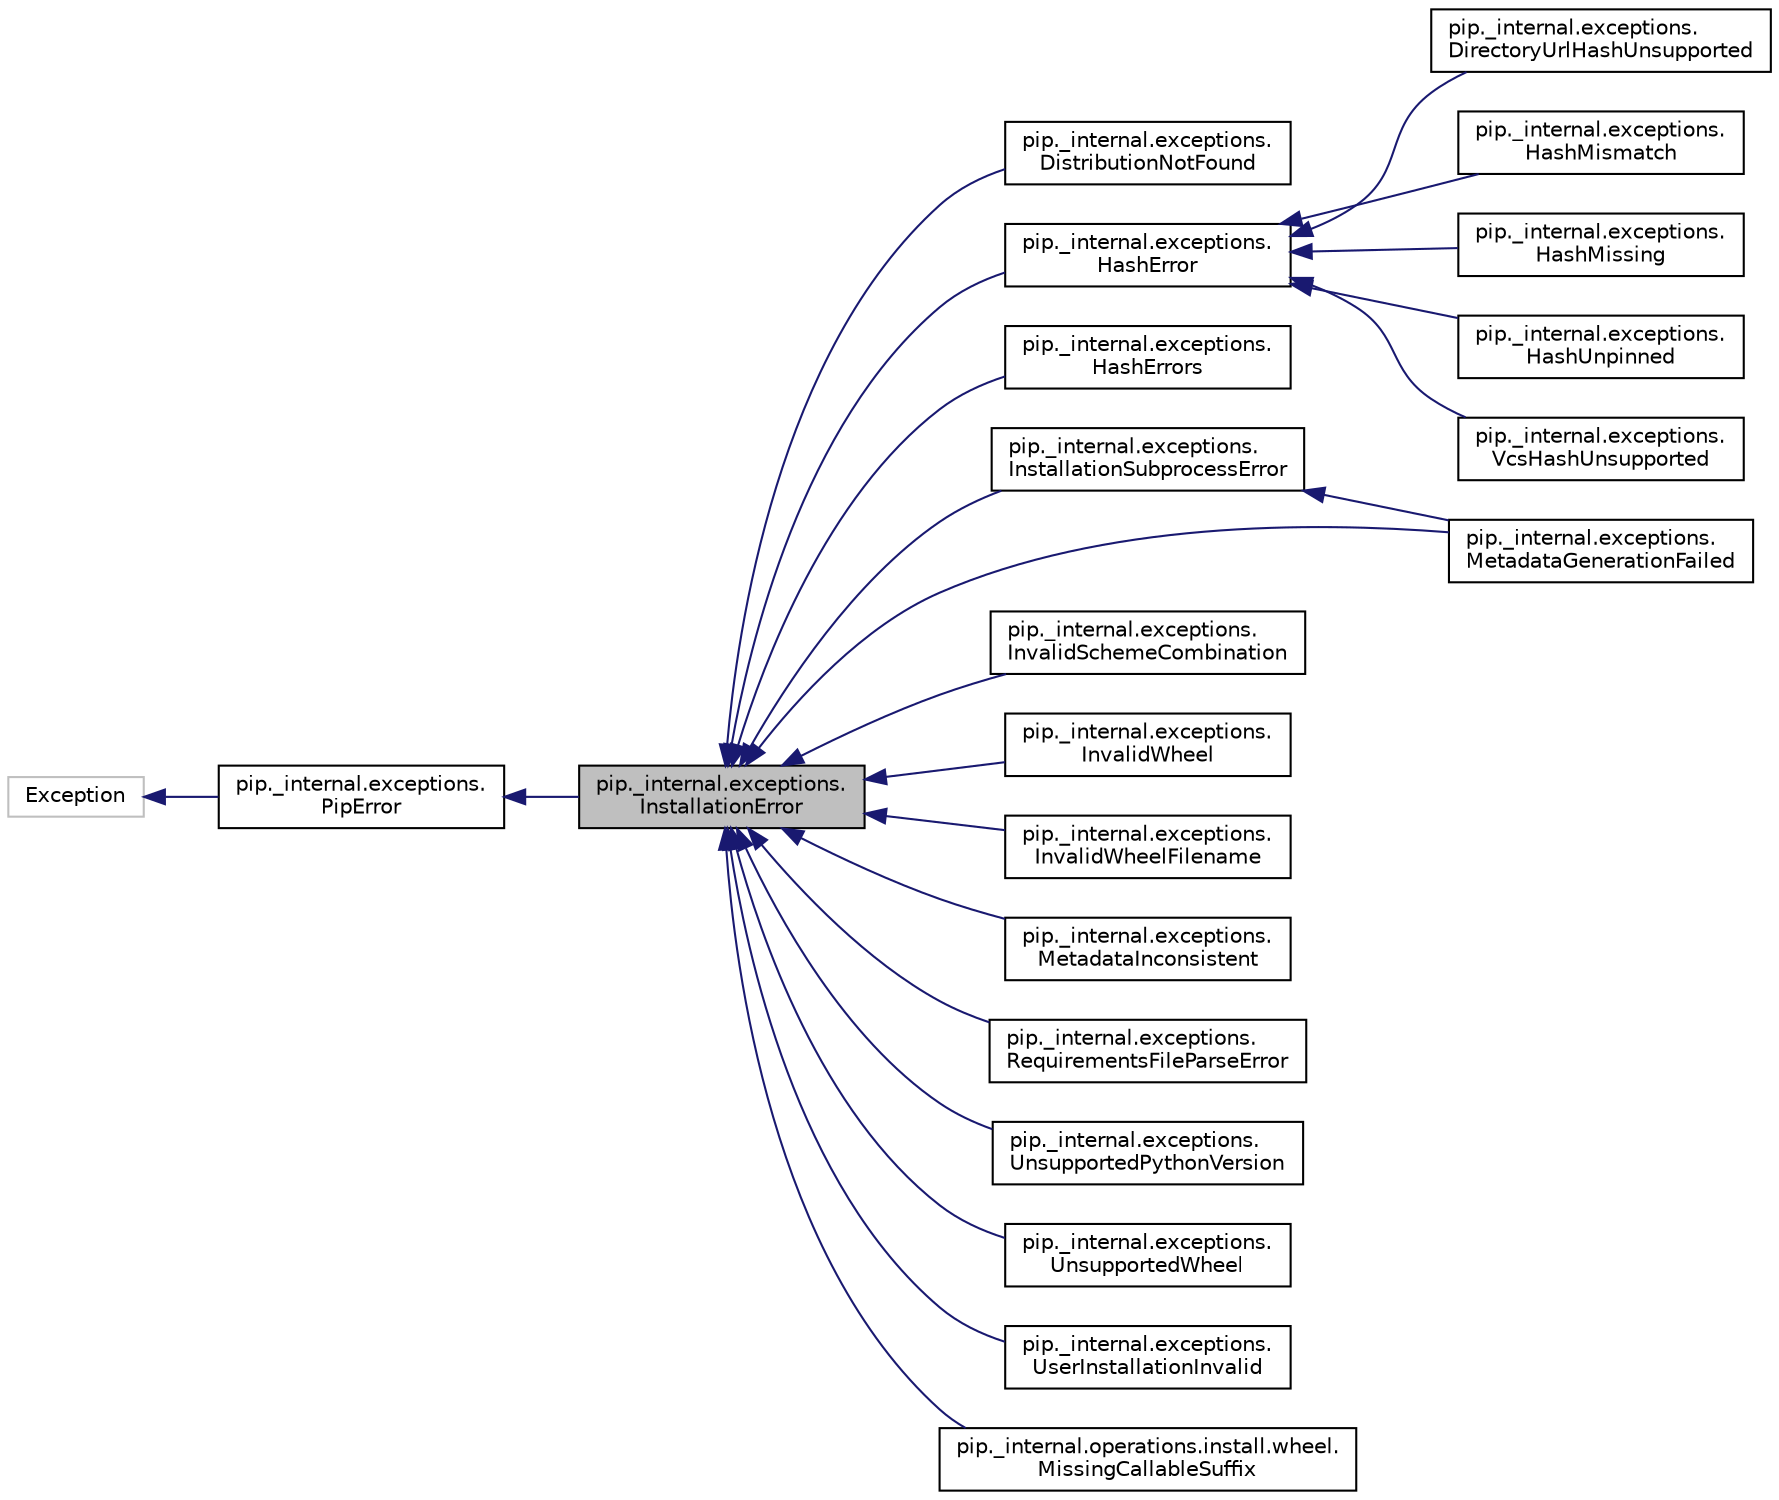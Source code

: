 digraph "pip._internal.exceptions.InstallationError"
{
 // LATEX_PDF_SIZE
  edge [fontname="Helvetica",fontsize="10",labelfontname="Helvetica",labelfontsize="10"];
  node [fontname="Helvetica",fontsize="10",shape=record];
  rankdir="LR";
  Node1 [label="pip._internal.exceptions.\lInstallationError",height=0.2,width=0.4,color="black", fillcolor="grey75", style="filled", fontcolor="black",tooltip=" "];
  Node2 -> Node1 [dir="back",color="midnightblue",fontsize="10",style="solid",fontname="Helvetica"];
  Node2 [label="pip._internal.exceptions.\lPipError",height=0.2,width=0.4,color="black", fillcolor="white", style="filled",URL="$classpip_1_1__internal_1_1exceptions_1_1PipError.html",tooltip=" "];
  Node3 -> Node2 [dir="back",color="midnightblue",fontsize="10",style="solid",fontname="Helvetica"];
  Node3 [label="Exception",height=0.2,width=0.4,color="grey75", fillcolor="white", style="filled",tooltip=" "];
  Node1 -> Node4 [dir="back",color="midnightblue",fontsize="10",style="solid",fontname="Helvetica"];
  Node4 [label="pip._internal.exceptions.\lDistributionNotFound",height=0.2,width=0.4,color="black", fillcolor="white", style="filled",URL="$classpip_1_1__internal_1_1exceptions_1_1DistributionNotFound.html",tooltip=" "];
  Node1 -> Node5 [dir="back",color="midnightblue",fontsize="10",style="solid",fontname="Helvetica"];
  Node5 [label="pip._internal.exceptions.\lHashError",height=0.2,width=0.4,color="black", fillcolor="white", style="filled",URL="$classpip_1_1__internal_1_1exceptions_1_1HashError.html",tooltip=" "];
  Node5 -> Node6 [dir="back",color="midnightblue",fontsize="10",style="solid",fontname="Helvetica"];
  Node6 [label="pip._internal.exceptions.\lDirectoryUrlHashUnsupported",height=0.2,width=0.4,color="black", fillcolor="white", style="filled",URL="$classpip_1_1__internal_1_1exceptions_1_1DirectoryUrlHashUnsupported.html",tooltip=" "];
  Node5 -> Node7 [dir="back",color="midnightblue",fontsize="10",style="solid",fontname="Helvetica"];
  Node7 [label="pip._internal.exceptions.\lHashMismatch",height=0.2,width=0.4,color="black", fillcolor="white", style="filled",URL="$classpip_1_1__internal_1_1exceptions_1_1HashMismatch.html",tooltip=" "];
  Node5 -> Node8 [dir="back",color="midnightblue",fontsize="10",style="solid",fontname="Helvetica"];
  Node8 [label="pip._internal.exceptions.\lHashMissing",height=0.2,width=0.4,color="black", fillcolor="white", style="filled",URL="$classpip_1_1__internal_1_1exceptions_1_1HashMissing.html",tooltip=" "];
  Node5 -> Node9 [dir="back",color="midnightblue",fontsize="10",style="solid",fontname="Helvetica"];
  Node9 [label="pip._internal.exceptions.\lHashUnpinned",height=0.2,width=0.4,color="black", fillcolor="white", style="filled",URL="$classpip_1_1__internal_1_1exceptions_1_1HashUnpinned.html",tooltip=" "];
  Node5 -> Node10 [dir="back",color="midnightblue",fontsize="10",style="solid",fontname="Helvetica"];
  Node10 [label="pip._internal.exceptions.\lVcsHashUnsupported",height=0.2,width=0.4,color="black", fillcolor="white", style="filled",URL="$classpip_1_1__internal_1_1exceptions_1_1VcsHashUnsupported.html",tooltip=" "];
  Node1 -> Node11 [dir="back",color="midnightblue",fontsize="10",style="solid",fontname="Helvetica"];
  Node11 [label="pip._internal.exceptions.\lHashErrors",height=0.2,width=0.4,color="black", fillcolor="white", style="filled",URL="$classpip_1_1__internal_1_1exceptions_1_1HashErrors.html",tooltip=" "];
  Node1 -> Node12 [dir="back",color="midnightblue",fontsize="10",style="solid",fontname="Helvetica"];
  Node12 [label="pip._internal.exceptions.\lInstallationSubprocessError",height=0.2,width=0.4,color="black", fillcolor="white", style="filled",URL="$classpip_1_1__internal_1_1exceptions_1_1InstallationSubprocessError.html",tooltip=" "];
  Node12 -> Node13 [dir="back",color="midnightblue",fontsize="10",style="solid",fontname="Helvetica"];
  Node13 [label="pip._internal.exceptions.\lMetadataGenerationFailed",height=0.2,width=0.4,color="black", fillcolor="white", style="filled",URL="$classpip_1_1__internal_1_1exceptions_1_1MetadataGenerationFailed.html",tooltip=" "];
  Node1 -> Node14 [dir="back",color="midnightblue",fontsize="10",style="solid",fontname="Helvetica"];
  Node14 [label="pip._internal.exceptions.\lInvalidSchemeCombination",height=0.2,width=0.4,color="black", fillcolor="white", style="filled",URL="$classpip_1_1__internal_1_1exceptions_1_1InvalidSchemeCombination.html",tooltip=" "];
  Node1 -> Node15 [dir="back",color="midnightblue",fontsize="10",style="solid",fontname="Helvetica"];
  Node15 [label="pip._internal.exceptions.\lInvalidWheel",height=0.2,width=0.4,color="black", fillcolor="white", style="filled",URL="$classpip_1_1__internal_1_1exceptions_1_1InvalidWheel.html",tooltip=" "];
  Node1 -> Node16 [dir="back",color="midnightblue",fontsize="10",style="solid",fontname="Helvetica"];
  Node16 [label="pip._internal.exceptions.\lInvalidWheelFilename",height=0.2,width=0.4,color="black", fillcolor="white", style="filled",URL="$classpip_1_1__internal_1_1exceptions_1_1InvalidWheelFilename.html",tooltip=" "];
  Node1 -> Node13 [dir="back",color="midnightblue",fontsize="10",style="solid",fontname="Helvetica"];
  Node1 -> Node17 [dir="back",color="midnightblue",fontsize="10",style="solid",fontname="Helvetica"];
  Node17 [label="pip._internal.exceptions.\lMetadataInconsistent",height=0.2,width=0.4,color="black", fillcolor="white", style="filled",URL="$classpip_1_1__internal_1_1exceptions_1_1MetadataInconsistent.html",tooltip=" "];
  Node1 -> Node18 [dir="back",color="midnightblue",fontsize="10",style="solid",fontname="Helvetica"];
  Node18 [label="pip._internal.exceptions.\lRequirementsFileParseError",height=0.2,width=0.4,color="black", fillcolor="white", style="filled",URL="$classpip_1_1__internal_1_1exceptions_1_1RequirementsFileParseError.html",tooltip=" "];
  Node1 -> Node19 [dir="back",color="midnightblue",fontsize="10",style="solid",fontname="Helvetica"];
  Node19 [label="pip._internal.exceptions.\lUnsupportedPythonVersion",height=0.2,width=0.4,color="black", fillcolor="white", style="filled",URL="$classpip_1_1__internal_1_1exceptions_1_1UnsupportedPythonVersion.html",tooltip=" "];
  Node1 -> Node20 [dir="back",color="midnightblue",fontsize="10",style="solid",fontname="Helvetica"];
  Node20 [label="pip._internal.exceptions.\lUnsupportedWheel",height=0.2,width=0.4,color="black", fillcolor="white", style="filled",URL="$classpip_1_1__internal_1_1exceptions_1_1UnsupportedWheel.html",tooltip=" "];
  Node1 -> Node21 [dir="back",color="midnightblue",fontsize="10",style="solid",fontname="Helvetica"];
  Node21 [label="pip._internal.exceptions.\lUserInstallationInvalid",height=0.2,width=0.4,color="black", fillcolor="white", style="filled",URL="$classpip_1_1__internal_1_1exceptions_1_1UserInstallationInvalid.html",tooltip=" "];
  Node1 -> Node22 [dir="back",color="midnightblue",fontsize="10",style="solid",fontname="Helvetica"];
  Node22 [label="pip._internal.operations.install.wheel.\lMissingCallableSuffix",height=0.2,width=0.4,color="black", fillcolor="white", style="filled",URL="$classpip_1_1__internal_1_1operations_1_1install_1_1wheel_1_1MissingCallableSuffix.html",tooltip=" "];
}
